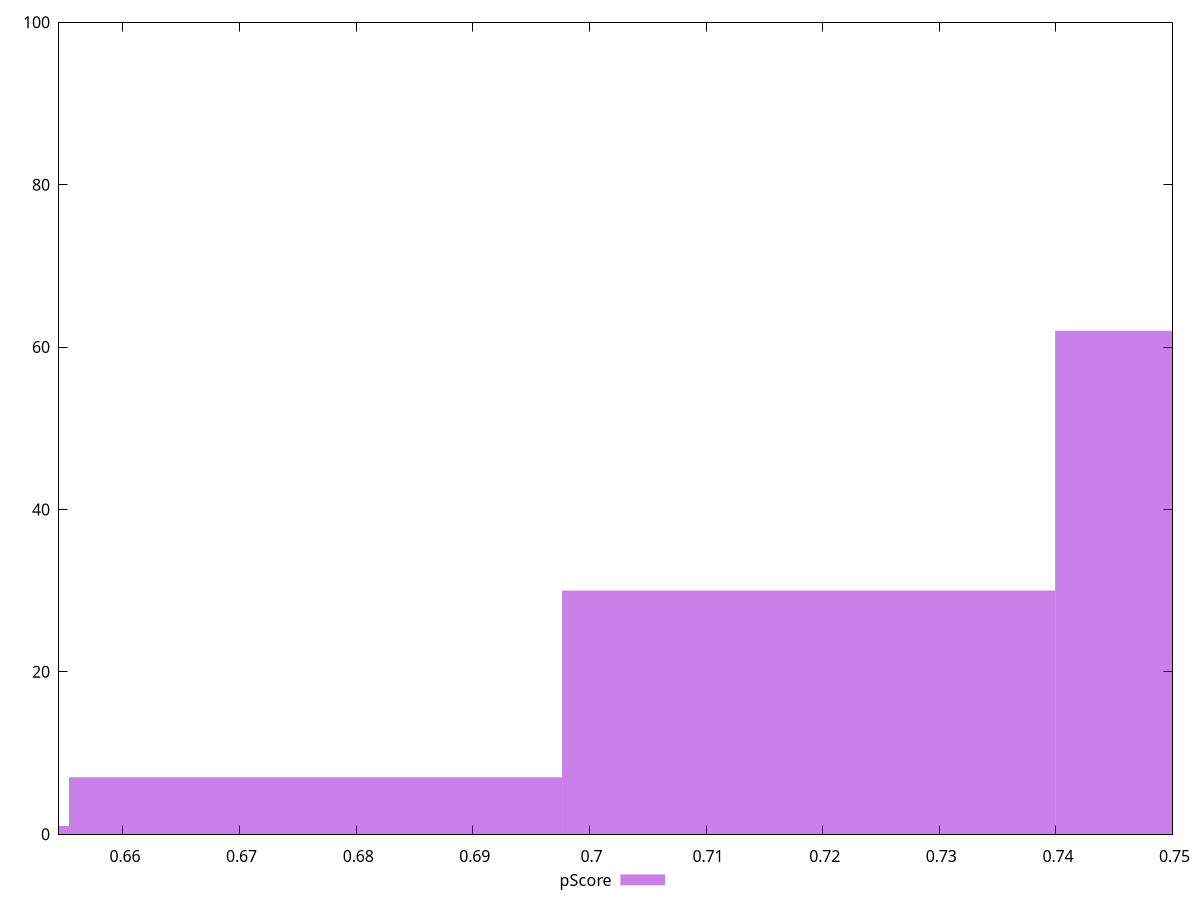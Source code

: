 reset

$pScore <<EOF
0.7610807509841764 62
0.718798487040611 30
0.6765162230970456 7
0.6342339591534802 1
EOF

set key outside below
set boxwidth 0.04228226394356535
set xrange [0.6545188888888889:0.75]
set yrange [0:100]
set trange [0:100]
set style fill transparent solid 0.5 noborder
set terminal svg size 640, 490 enhanced background rgb 'white'
set output "report_00013_2021-02-09T12-04-24.940Z/uses-rel-preconnect/samples/pages/pScore/histogram.svg"

plot $pScore title "pScore" with boxes

reset
